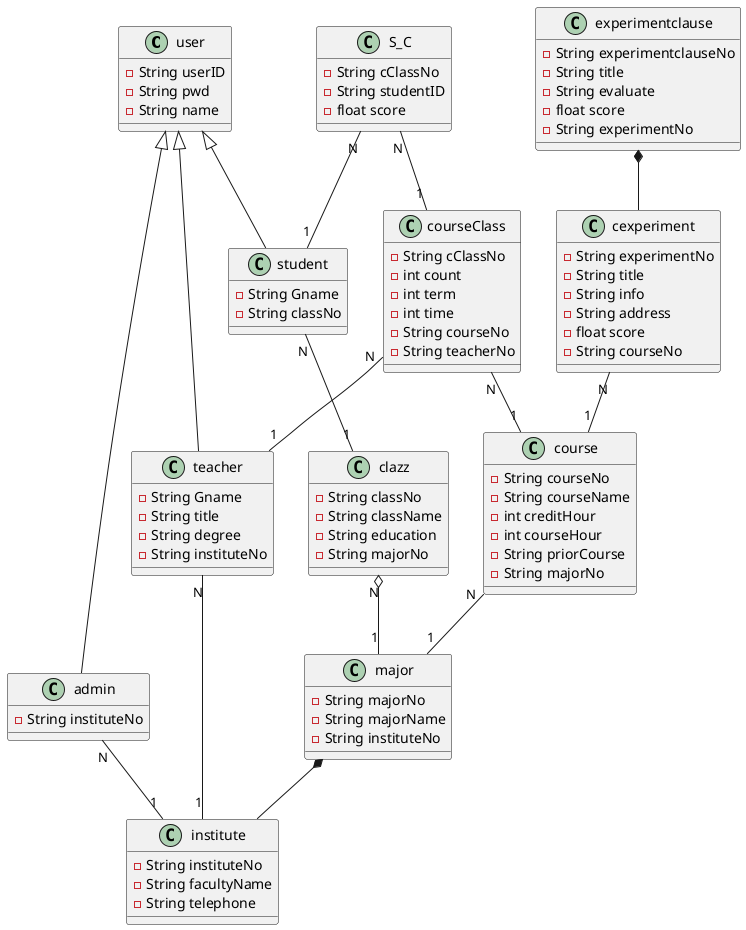 @startuml 实验管理平台用例图
class user{
    -String userID
    -String pwd
    -String name
}
class student{
    -String Gname
    -String classNo
}
class teacher{
    -String Gname
    -String title
    -String degree
    -String instituteNo
}
class admin{
    -String instituteNo
}
class clazz{
    -String classNo
    -String className
    -String education
    -String majorNo
}
class major{
    -String majorNo
    -String majorName
    -String instituteNo
}
class institute{
    -String instituteNo
    -String facultyName
    -String telephone
}
class course{
    -String courseNo
    -String courseName
    -int creditHour
    -int courseHour
    -String priorCourse
    -String majorNo
}
class courseClass{
    -String cClassNo
    -int count
    -int term
    -int time
    -String courseNo
    -String teacherNo
}
class S_C{
    -String cClassNo
    -String studentID
    -float score
}
class cexperiment{
    -String experimentNo
    -String title
    -String info
    -String address
    -float score
    -String courseNo
}
class experimentclause{
    -String experimentclauseNo
    -String title
    -String evaluate
    -float score
    -String experimentNo
}
student -up-|> user
teacher -up-|> user
admin -up-|> user
student "N" -- "1" clazz
clazz "N" o-- "1" major
major *-- institute
teacher "N" -- "1" institute
admin "N" -- "1" institute
S_C "N" -- "1" student
S_C "N" -- "1" courseClass
courseClass "N" -- "1" course
courseClass "N" -- "1" teacher
course "N" -- "1" major
experimentclause *-- cexperiment
cexperiment "N" -- "1" course
@enduml